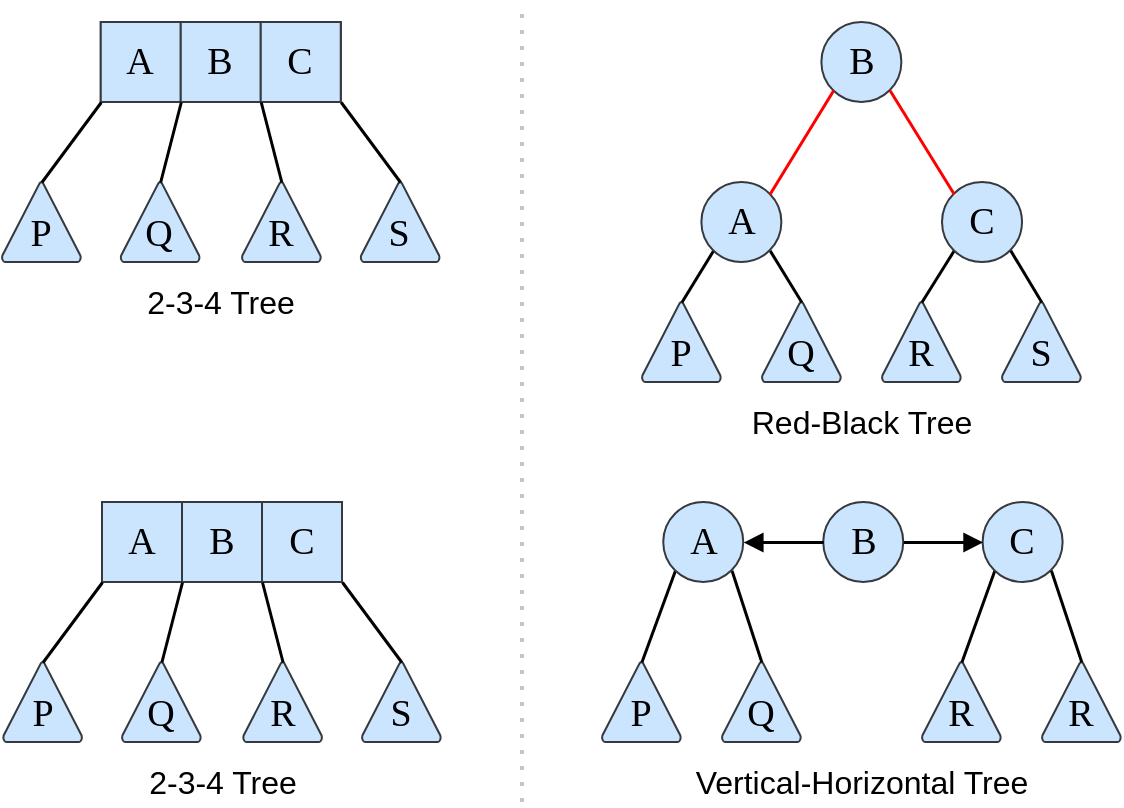 <mxfile version="20.3.0" type="device"><diagram id="QWC3X48PgSPF1olS0X7h" name="Page-1"><mxGraphModel dx="763" dy="621" grid="1" gridSize="10" guides="1" tooltips="1" connect="1" arrows="1" fold="1" page="1" pageScale="1" pageWidth="850" pageHeight="1100" math="0" shadow="0"><root><mxCell id="0"/><mxCell id="1" parent="0"/><mxCell id="0gtsU1iCsBjFw-OjZONH-87" value="" style="endArrow=none;dashed=1;html=1;dashPattern=1 3;strokeWidth=2;rounded=0;strokeColor=#C5C5C5;fontFamily=Times New Roman;fontSize=19;fillColor=#eeeeee;fontColor=#808080;" edge="1" parent="1"><mxGeometry width="50" height="50" relative="1" as="geometry"><mxPoint x="300" y="430" as="sourcePoint"/><mxPoint x="300" y="30" as="targetPoint"/></mxGeometry></mxCell><mxCell id="0gtsU1iCsBjFw-OjZONH-92" value="" style="group" vertex="1" connectable="0" parent="1"><mxGeometry x="40.62" y="280" width="219.38" height="150" as="geometry"/></mxCell><mxCell id="0gtsU1iCsBjFw-OjZONH-57" value="2-3-4 Tree" style="text;html=1;strokeColor=none;fillColor=none;align=center;verticalAlign=middle;whiteSpace=wrap;rounded=0;strokeWidth=1;fontFamily=Helvetica;fontSize=16;labelPosition=center;verticalLabelPosition=middle;" vertex="1" parent="0gtsU1iCsBjFw-OjZONH-92"><mxGeometry x="3.553e-15" y="130" width="219.38" height="20" as="geometry"/></mxCell><mxCell id="0gtsU1iCsBjFw-OjZONH-91" value="" style="group" vertex="1" connectable="0" parent="0gtsU1iCsBjFw-OjZONH-92"><mxGeometry width="218.76" height="120" as="geometry"/></mxCell><mxCell id="0gtsU1iCsBjFw-OjZONH-47" value="" style="group;fontFamily=Times New Roman;fontSize=19;verticalAlign=middle;fillColor=#cce5ff;strokeColor=#36393d;" vertex="1" connectable="0" parent="0gtsU1iCsBjFw-OjZONH-91"><mxGeometry x="49.38" width="120" height="40" as="geometry"/></mxCell><mxCell id="0gtsU1iCsBjFw-OjZONH-48" value="A" style="whiteSpace=wrap;html=1;aspect=fixed;fontFamily=Times New Roman;fontSize=19;fillColor=#cce5ff;strokeColor=#36393d;" vertex="1" parent="0gtsU1iCsBjFw-OjZONH-47"><mxGeometry width="40" height="40" as="geometry"/></mxCell><mxCell id="0gtsU1iCsBjFw-OjZONH-49" value="B" style="whiteSpace=wrap;html=1;aspect=fixed;fontFamily=Times New Roman;fontSize=19;fillColor=#cce5ff;strokeColor=#36393d;" vertex="1" parent="0gtsU1iCsBjFw-OjZONH-47"><mxGeometry x="40" width="40" height="40" as="geometry"/></mxCell><mxCell id="0gtsU1iCsBjFw-OjZONH-50" value="C" style="whiteSpace=wrap;html=1;aspect=fixed;fontFamily=Times New Roman;fontSize=19;fillColor=#cce5ff;strokeColor=#36393d;" vertex="1" parent="0gtsU1iCsBjFw-OjZONH-47"><mxGeometry x="80" width="40" height="40" as="geometry"/></mxCell><mxCell id="0gtsU1iCsBjFw-OjZONH-51" value="P" style="strokeWidth=1;html=1;shape=mxgraph.flowchart.extract_or_measurement;whiteSpace=wrap;fontFamily=Times New Roman;fontSize=19;verticalAlign=bottom;fillColor=#cce5ff;strokeColor=#36393d;" vertex="1" parent="0gtsU1iCsBjFw-OjZONH-91"><mxGeometry y="80" width="39.38" height="40" as="geometry"/></mxCell><mxCell id="0gtsU1iCsBjFw-OjZONH-52" value="Q" style="strokeWidth=1;html=1;shape=mxgraph.flowchart.extract_or_measurement;whiteSpace=wrap;fontFamily=Times New Roman;fontSize=19;verticalAlign=bottom;fillColor=#cce5ff;strokeColor=#36393d;" vertex="1" parent="0gtsU1iCsBjFw-OjZONH-91"><mxGeometry x="59.38" y="80" width="39.38" height="40" as="geometry"/></mxCell><mxCell id="0gtsU1iCsBjFw-OjZONH-53" value="R" style="strokeWidth=1;html=1;shape=mxgraph.flowchart.extract_or_measurement;whiteSpace=wrap;fontFamily=Times New Roman;fontSize=19;verticalAlign=bottom;fillColor=#cce5ff;strokeColor=#36393d;" vertex="1" parent="0gtsU1iCsBjFw-OjZONH-91"><mxGeometry x="120" y="80" width="39.38" height="40" as="geometry"/></mxCell><mxCell id="0gtsU1iCsBjFw-OjZONH-54" style="rounded=0;orthogonalLoop=1;jettySize=auto;html=1;exitX=0;exitY=1;exitDx=0;exitDy=0;entryX=0.5;entryY=0;entryDx=0;entryDy=0;entryPerimeter=0;fontFamily=Times New Roman;fontSize=19;endArrow=none;endFill=0;strokeWidth=1.5;" edge="1" parent="0gtsU1iCsBjFw-OjZONH-91" source="0gtsU1iCsBjFw-OjZONH-49" target="0gtsU1iCsBjFw-OjZONH-52"><mxGeometry relative="1" as="geometry"/></mxCell><mxCell id="0gtsU1iCsBjFw-OjZONH-55" style="rounded=0;orthogonalLoop=1;jettySize=auto;html=1;exitX=0;exitY=1;exitDx=0;exitDy=0;entryX=0.5;entryY=0;entryDx=0;entryDy=0;entryPerimeter=0;fontFamily=Times New Roman;fontSize=19;endArrow=none;endFill=0;strokeWidth=1.5;" edge="1" parent="0gtsU1iCsBjFw-OjZONH-91" source="0gtsU1iCsBjFw-OjZONH-48" target="0gtsU1iCsBjFw-OjZONH-51"><mxGeometry relative="1" as="geometry"/></mxCell><mxCell id="0gtsU1iCsBjFw-OjZONH-56" style="rounded=0;orthogonalLoop=1;jettySize=auto;html=1;exitX=1;exitY=1;exitDx=0;exitDy=0;entryX=0.5;entryY=0;entryDx=0;entryDy=0;entryPerimeter=0;fontFamily=Times New Roman;fontSize=19;endArrow=none;endFill=0;strokeWidth=1.5;" edge="1" parent="0gtsU1iCsBjFw-OjZONH-91" source="0gtsU1iCsBjFw-OjZONH-49" target="0gtsU1iCsBjFw-OjZONH-53"><mxGeometry relative="1" as="geometry"/></mxCell><mxCell id="0gtsU1iCsBjFw-OjZONH-89" value="S" style="strokeWidth=1;html=1;shape=mxgraph.flowchart.extract_or_measurement;whiteSpace=wrap;fontFamily=Times New Roman;fontSize=19;verticalAlign=bottom;fillColor=#cce5ff;strokeColor=#36393d;" vertex="1" parent="0gtsU1iCsBjFw-OjZONH-91"><mxGeometry x="179.38" y="80" width="39.38" height="40" as="geometry"/></mxCell><mxCell id="0gtsU1iCsBjFw-OjZONH-90" style="edgeStyle=none;rounded=0;orthogonalLoop=1;jettySize=auto;html=1;exitX=1;exitY=1;exitDx=0;exitDy=0;entryX=0.5;entryY=0;entryDx=0;entryDy=0;entryPerimeter=0;strokeColor=default;strokeWidth=1.5;fontFamily=Times New Roman;fontSize=19;fontColor=default;startArrow=none;startFill=0;endArrow=none;endFill=0;" edge="1" parent="0gtsU1iCsBjFw-OjZONH-91" source="0gtsU1iCsBjFw-OjZONH-50" target="0gtsU1iCsBjFw-OjZONH-89"><mxGeometry relative="1" as="geometry"/></mxCell><mxCell id="0gtsU1iCsBjFw-OjZONH-93" value="" style="group" vertex="1" connectable="0" parent="1"><mxGeometry x="40" y="40" width="219.38" height="150" as="geometry"/></mxCell><mxCell id="0gtsU1iCsBjFw-OjZONH-94" value="2-3-4 Tree" style="text;html=1;strokeColor=none;fillColor=none;align=center;verticalAlign=middle;whiteSpace=wrap;rounded=0;strokeWidth=1;fontFamily=Helvetica;fontSize=16;labelPosition=center;verticalLabelPosition=middle;" vertex="1" parent="0gtsU1iCsBjFw-OjZONH-93"><mxGeometry x="3.553e-15" y="130" width="219.38" height="20" as="geometry"/></mxCell><mxCell id="0gtsU1iCsBjFw-OjZONH-95" value="" style="group" vertex="1" connectable="0" parent="0gtsU1iCsBjFw-OjZONH-93"><mxGeometry width="218.76" height="120" as="geometry"/></mxCell><mxCell id="0gtsU1iCsBjFw-OjZONH-96" value="" style="group;fontFamily=Times New Roman;fontSize=19;verticalAlign=middle;fillColor=#cce5ff;strokeColor=#36393d;" vertex="1" connectable="0" parent="0gtsU1iCsBjFw-OjZONH-95"><mxGeometry x="49.38" width="120" height="40" as="geometry"/></mxCell><mxCell id="0gtsU1iCsBjFw-OjZONH-97" value="A" style="whiteSpace=wrap;html=1;aspect=fixed;fontFamily=Times New Roman;fontSize=19;fillColor=#cce5ff;strokeColor=#36393d;" vertex="1" parent="0gtsU1iCsBjFw-OjZONH-96"><mxGeometry width="40" height="40" as="geometry"/></mxCell><mxCell id="0gtsU1iCsBjFw-OjZONH-98" value="B" style="whiteSpace=wrap;html=1;aspect=fixed;fontFamily=Times New Roman;fontSize=19;fillColor=#cce5ff;strokeColor=#36393d;" vertex="1" parent="0gtsU1iCsBjFw-OjZONH-96"><mxGeometry x="40" width="40" height="40" as="geometry"/></mxCell><mxCell id="0gtsU1iCsBjFw-OjZONH-99" value="C" style="whiteSpace=wrap;html=1;aspect=fixed;fontFamily=Times New Roman;fontSize=19;fillColor=#cce5ff;strokeColor=#36393d;" vertex="1" parent="0gtsU1iCsBjFw-OjZONH-96"><mxGeometry x="80" width="40" height="40" as="geometry"/></mxCell><mxCell id="0gtsU1iCsBjFw-OjZONH-100" value="P" style="strokeWidth=1;html=1;shape=mxgraph.flowchart.extract_or_measurement;whiteSpace=wrap;fontFamily=Times New Roman;fontSize=19;verticalAlign=bottom;fillColor=#cce5ff;strokeColor=#36393d;" vertex="1" parent="0gtsU1iCsBjFw-OjZONH-95"><mxGeometry y="80" width="39.38" height="40" as="geometry"/></mxCell><mxCell id="0gtsU1iCsBjFw-OjZONH-101" value="Q" style="strokeWidth=1;html=1;shape=mxgraph.flowchart.extract_or_measurement;whiteSpace=wrap;fontFamily=Times New Roman;fontSize=19;verticalAlign=bottom;fillColor=#cce5ff;strokeColor=#36393d;" vertex="1" parent="0gtsU1iCsBjFw-OjZONH-95"><mxGeometry x="59.38" y="80" width="39.38" height="40" as="geometry"/></mxCell><mxCell id="0gtsU1iCsBjFw-OjZONH-102" value="R" style="strokeWidth=1;html=1;shape=mxgraph.flowchart.extract_or_measurement;whiteSpace=wrap;fontFamily=Times New Roman;fontSize=19;verticalAlign=bottom;fillColor=#cce5ff;strokeColor=#36393d;" vertex="1" parent="0gtsU1iCsBjFw-OjZONH-95"><mxGeometry x="120" y="80" width="39.38" height="40" as="geometry"/></mxCell><mxCell id="0gtsU1iCsBjFw-OjZONH-103" style="rounded=0;orthogonalLoop=1;jettySize=auto;html=1;exitX=0;exitY=1;exitDx=0;exitDy=0;entryX=0.5;entryY=0;entryDx=0;entryDy=0;entryPerimeter=0;fontFamily=Times New Roman;fontSize=19;endArrow=none;endFill=0;strokeWidth=1.5;" edge="1" parent="0gtsU1iCsBjFw-OjZONH-95" source="0gtsU1iCsBjFw-OjZONH-98" target="0gtsU1iCsBjFw-OjZONH-101"><mxGeometry relative="1" as="geometry"/></mxCell><mxCell id="0gtsU1iCsBjFw-OjZONH-104" style="rounded=0;orthogonalLoop=1;jettySize=auto;html=1;exitX=0;exitY=1;exitDx=0;exitDy=0;entryX=0.5;entryY=0;entryDx=0;entryDy=0;entryPerimeter=0;fontFamily=Times New Roman;fontSize=19;endArrow=none;endFill=0;strokeWidth=1.5;" edge="1" parent="0gtsU1iCsBjFw-OjZONH-95" source="0gtsU1iCsBjFw-OjZONH-97" target="0gtsU1iCsBjFw-OjZONH-100"><mxGeometry relative="1" as="geometry"/></mxCell><mxCell id="0gtsU1iCsBjFw-OjZONH-105" style="rounded=0;orthogonalLoop=1;jettySize=auto;html=1;exitX=1;exitY=1;exitDx=0;exitDy=0;entryX=0.5;entryY=0;entryDx=0;entryDy=0;entryPerimeter=0;fontFamily=Times New Roman;fontSize=19;endArrow=none;endFill=0;strokeWidth=1.5;" edge="1" parent="0gtsU1iCsBjFw-OjZONH-95" source="0gtsU1iCsBjFw-OjZONH-98" target="0gtsU1iCsBjFw-OjZONH-102"><mxGeometry relative="1" as="geometry"/></mxCell><mxCell id="0gtsU1iCsBjFw-OjZONH-106" value="S" style="strokeWidth=1;html=1;shape=mxgraph.flowchart.extract_or_measurement;whiteSpace=wrap;fontFamily=Times New Roman;fontSize=19;verticalAlign=bottom;fillColor=#cce5ff;strokeColor=#36393d;" vertex="1" parent="0gtsU1iCsBjFw-OjZONH-95"><mxGeometry x="179.38" y="80" width="39.38" height="40" as="geometry"/></mxCell><mxCell id="0gtsU1iCsBjFw-OjZONH-107" style="edgeStyle=none;rounded=0;orthogonalLoop=1;jettySize=auto;html=1;exitX=1;exitY=1;exitDx=0;exitDy=0;entryX=0.5;entryY=0;entryDx=0;entryDy=0;entryPerimeter=0;strokeColor=default;strokeWidth=1.5;fontFamily=Times New Roman;fontSize=19;fontColor=default;startArrow=none;startFill=0;endArrow=none;endFill=0;" edge="1" parent="0gtsU1iCsBjFw-OjZONH-95" source="0gtsU1iCsBjFw-OjZONH-99" target="0gtsU1iCsBjFw-OjZONH-106"><mxGeometry relative="1" as="geometry"/></mxCell><mxCell id="0gtsU1iCsBjFw-OjZONH-113" value="" style="group" vertex="1" connectable="0" parent="1"><mxGeometry x="360" y="40" width="220" height="210" as="geometry"/></mxCell><mxCell id="0gtsU1iCsBjFw-OjZONH-42" value="Red-Black Tree" style="text;html=1;strokeColor=none;fillColor=none;align=center;verticalAlign=middle;whiteSpace=wrap;rounded=0;strokeWidth=1;fontFamily=Helvetica;fontSize=16;labelPosition=center;verticalLabelPosition=middle;" vertex="1" parent="0gtsU1iCsBjFw-OjZONH-113"><mxGeometry y="190" width="220" height="20" as="geometry"/></mxCell><mxCell id="0gtsU1iCsBjFw-OjZONH-29" value="P" style="strokeWidth=1;html=1;shape=mxgraph.flowchart.extract_or_measurement;whiteSpace=wrap;fontFamily=Times New Roman;fontSize=19;verticalAlign=bottom;fillColor=#cce5ff;strokeColor=#36393d;" vertex="1" parent="0gtsU1iCsBjFw-OjZONH-113"><mxGeometry y="140" width="39.38" height="40" as="geometry"/></mxCell><mxCell id="0gtsU1iCsBjFw-OjZONH-30" value="Q" style="strokeWidth=1;html=1;shape=mxgraph.flowchart.extract_or_measurement;whiteSpace=wrap;fontFamily=Times New Roman;fontSize=19;verticalAlign=bottom;fillColor=#cce5ff;strokeColor=#36393d;" vertex="1" parent="0gtsU1iCsBjFw-OjZONH-113"><mxGeometry x="60.0" y="140" width="39.38" height="40" as="geometry"/></mxCell><mxCell id="0gtsU1iCsBjFw-OjZONH-31" value="R" style="strokeWidth=1;html=1;shape=mxgraph.flowchart.extract_or_measurement;whiteSpace=wrap;fontFamily=Times New Roman;fontSize=19;verticalAlign=bottom;fillColor=#cce5ff;strokeColor=#36393d;" vertex="1" parent="0gtsU1iCsBjFw-OjZONH-113"><mxGeometry x="120" y="140" width="39.38" height="40" as="geometry"/></mxCell><mxCell id="0gtsU1iCsBjFw-OjZONH-32" style="edgeStyle=none;rounded=0;orthogonalLoop=1;jettySize=auto;html=1;exitX=0;exitY=1;exitDx=0;exitDy=0;entryX=0.5;entryY=0;entryDx=0;entryDy=0;entryPerimeter=0;fontFamily=Helvetica;fontSize=16;endArrow=none;endFill=0;strokeWidth=1.5;" edge="1" parent="0gtsU1iCsBjFw-OjZONH-113" source="0gtsU1iCsBjFw-OjZONH-33" target="0gtsU1iCsBjFw-OjZONH-29"><mxGeometry relative="1" as="geometry"/></mxCell><mxCell id="0gtsU1iCsBjFw-OjZONH-38" style="edgeStyle=none;rounded=0;orthogonalLoop=1;jettySize=auto;html=1;exitX=1;exitY=1;exitDx=0;exitDy=0;entryX=0.5;entryY=0;entryDx=0;entryDy=0;entryPerimeter=0;strokeColor=default;strokeWidth=1.5;fontFamily=Helvetica;fontSize=16;endArrow=none;endFill=0;" edge="1" parent="0gtsU1iCsBjFw-OjZONH-113" source="0gtsU1iCsBjFw-OjZONH-33" target="0gtsU1iCsBjFw-OjZONH-30"><mxGeometry relative="1" as="geometry"/></mxCell><mxCell id="0gtsU1iCsBjFw-OjZONH-33" value="A" style="ellipse;whiteSpace=wrap;html=1;aspect=fixed;strokeWidth=1;fontFamily=Times New Roman;fontSize=19;fillColor=#cce5ff;strokeColor=#36393d;" vertex="1" parent="0gtsU1iCsBjFw-OjZONH-113"><mxGeometry x="29.69" y="80" width="40" height="40" as="geometry"/></mxCell><mxCell id="0gtsU1iCsBjFw-OjZONH-36" value="B" style="ellipse;whiteSpace=wrap;html=1;aspect=fixed;strokeWidth=1;fontFamily=Times New Roman;fontSize=19;fillColor=#cce5ff;strokeColor=#36393d;" vertex="1" parent="0gtsU1iCsBjFw-OjZONH-113"><mxGeometry x="89.69" width="40" height="40" as="geometry"/></mxCell><mxCell id="0gtsU1iCsBjFw-OjZONH-37" style="edgeStyle=none;rounded=0;orthogonalLoop=1;jettySize=auto;html=1;exitX=1;exitY=0;exitDx=0;exitDy=0;entryX=0;entryY=1;entryDx=0;entryDy=0;fontFamily=Helvetica;fontSize=16;endArrow=none;endFill=0;strokeColor=#FF0000;strokeWidth=1.5;" edge="1" parent="0gtsU1iCsBjFw-OjZONH-113" source="0gtsU1iCsBjFw-OjZONH-33" target="0gtsU1iCsBjFw-OjZONH-36"><mxGeometry relative="1" as="geometry"/></mxCell><mxCell id="0gtsU1iCsBjFw-OjZONH-110" style="edgeStyle=none;rounded=0;orthogonalLoop=1;jettySize=auto;html=1;exitX=0;exitY=1;exitDx=0;exitDy=0;entryX=0.5;entryY=0;entryDx=0;entryDy=0;entryPerimeter=0;strokeColor=default;strokeWidth=1.5;fontFamily=Helvetica;fontSize=16;fontColor=default;startArrow=none;startFill=0;endArrow=none;endFill=0;" edge="1" parent="0gtsU1iCsBjFw-OjZONH-113" source="0gtsU1iCsBjFw-OjZONH-108" target="0gtsU1iCsBjFw-OjZONH-31"><mxGeometry relative="1" as="geometry"/></mxCell><mxCell id="0gtsU1iCsBjFw-OjZONH-108" value="C" style="ellipse;whiteSpace=wrap;html=1;aspect=fixed;strokeWidth=1;fontFamily=Times New Roman;fontSize=19;fillColor=#cce5ff;strokeColor=#36393d;" vertex="1" parent="0gtsU1iCsBjFw-OjZONH-113"><mxGeometry x="150" y="80" width="40" height="40" as="geometry"/></mxCell><mxCell id="0gtsU1iCsBjFw-OjZONH-112" style="edgeStyle=none;shape=connector;rounded=0;orthogonalLoop=1;jettySize=auto;html=1;exitX=1;exitY=1;exitDx=0;exitDy=0;entryX=0;entryY=0;entryDx=0;entryDy=0;labelBackgroundColor=default;strokeColor=#FF0000;strokeWidth=1.5;fontFamily=Helvetica;fontSize=16;fontColor=default;endArrow=none;endFill=0;" edge="1" parent="0gtsU1iCsBjFw-OjZONH-113" source="0gtsU1iCsBjFw-OjZONH-36" target="0gtsU1iCsBjFw-OjZONH-108"><mxGeometry relative="1" as="geometry"/></mxCell><mxCell id="0gtsU1iCsBjFw-OjZONH-109" value="S" style="strokeWidth=1;html=1;shape=mxgraph.flowchart.extract_or_measurement;whiteSpace=wrap;fontFamily=Times New Roman;fontSize=19;verticalAlign=bottom;fillColor=#cce5ff;strokeColor=#36393d;" vertex="1" parent="0gtsU1iCsBjFw-OjZONH-113"><mxGeometry x="180" y="140" width="39.38" height="40" as="geometry"/></mxCell><mxCell id="0gtsU1iCsBjFw-OjZONH-111" style="edgeStyle=none;shape=connector;rounded=0;orthogonalLoop=1;jettySize=auto;html=1;exitX=1;exitY=1;exitDx=0;exitDy=0;entryX=0.5;entryY=0;entryDx=0;entryDy=0;entryPerimeter=0;labelBackgroundColor=default;strokeColor=default;strokeWidth=1.5;fontFamily=Helvetica;fontSize=16;fontColor=default;endArrow=none;endFill=0;" edge="1" parent="0gtsU1iCsBjFw-OjZONH-113" source="0gtsU1iCsBjFw-OjZONH-108" target="0gtsU1iCsBjFw-OjZONH-109"><mxGeometry relative="1" as="geometry"/></mxCell><mxCell id="0gtsU1iCsBjFw-OjZONH-119" value="" style="group" vertex="1" connectable="0" parent="1"><mxGeometry x="340" y="280" width="260" height="150" as="geometry"/></mxCell><mxCell id="0gtsU1iCsBjFw-OjZONH-69" value="Vertical-Horizontal Tree" style="text;html=1;strokeColor=none;fillColor=none;align=center;verticalAlign=middle;whiteSpace=wrap;rounded=0;strokeWidth=1;fontFamily=Helvetica;fontSize=16;labelPosition=center;verticalLabelPosition=middle;" vertex="1" parent="0gtsU1iCsBjFw-OjZONH-119"><mxGeometry y="130" width="260" height="20" as="geometry"/></mxCell><mxCell id="0gtsU1iCsBjFw-OjZONH-118" value="" style="group" vertex="1" connectable="0" parent="0gtsU1iCsBjFw-OjZONH-119"><mxGeometry width="259.38" height="120" as="geometry"/></mxCell><mxCell id="0gtsU1iCsBjFw-OjZONH-71" value="P" style="strokeWidth=1;html=1;shape=mxgraph.flowchart.extract_or_measurement;whiteSpace=wrap;fontFamily=Times New Roman;fontSize=19;verticalAlign=bottom;fillColor=#cce5ff;strokeColor=#36393d;" vertex="1" parent="0gtsU1iCsBjFw-OjZONH-118"><mxGeometry y="80" width="39.38" height="40" as="geometry"/></mxCell><mxCell id="0gtsU1iCsBjFw-OjZONH-72" value="Q" style="strokeWidth=1;html=1;shape=mxgraph.flowchart.extract_or_measurement;whiteSpace=wrap;fontFamily=Times New Roman;fontSize=19;verticalAlign=bottom;fillColor=#cce5ff;strokeColor=#36393d;" vertex="1" parent="0gtsU1iCsBjFw-OjZONH-118"><mxGeometry x="60" y="80" width="39.38" height="40" as="geometry"/></mxCell><mxCell id="0gtsU1iCsBjFw-OjZONH-73" value="R" style="strokeWidth=1;html=1;shape=mxgraph.flowchart.extract_or_measurement;whiteSpace=wrap;fontFamily=Times New Roman;fontSize=19;verticalAlign=bottom;fillColor=#cce5ff;strokeColor=#36393d;" vertex="1" parent="0gtsU1iCsBjFw-OjZONH-118"><mxGeometry x="160" y="80" width="39.38" height="40" as="geometry"/></mxCell><mxCell id="0gtsU1iCsBjFw-OjZONH-74" style="edgeStyle=none;rounded=0;orthogonalLoop=1;jettySize=auto;html=1;exitX=0;exitY=1;exitDx=0;exitDy=0;entryX=0.5;entryY=0;entryDx=0;entryDy=0;entryPerimeter=0;fontFamily=Helvetica;fontSize=16;endArrow=none;endFill=0;strokeWidth=1.5;" edge="1" parent="0gtsU1iCsBjFw-OjZONH-118" source="0gtsU1iCsBjFw-OjZONH-76" target="0gtsU1iCsBjFw-OjZONH-71"><mxGeometry relative="1" as="geometry"/></mxCell><mxCell id="0gtsU1iCsBjFw-OjZONH-75" style="edgeStyle=none;rounded=0;orthogonalLoop=1;jettySize=auto;html=1;exitX=1;exitY=1;exitDx=0;exitDy=0;entryX=0.5;entryY=0;entryDx=0;entryDy=0;entryPerimeter=0;strokeColor=default;strokeWidth=1.5;fontFamily=Helvetica;fontSize=16;endArrow=none;endFill=0;" edge="1" parent="0gtsU1iCsBjFw-OjZONH-118" source="0gtsU1iCsBjFw-OjZONH-76" target="0gtsU1iCsBjFw-OjZONH-72"><mxGeometry relative="1" as="geometry"/></mxCell><mxCell id="0gtsU1iCsBjFw-OjZONH-76" value="A" style="ellipse;whiteSpace=wrap;html=1;aspect=fixed;strokeWidth=1;fontFamily=Times New Roman;fontSize=19;fillColor=#cce5ff;strokeColor=#36393d;" vertex="1" parent="0gtsU1iCsBjFw-OjZONH-118"><mxGeometry x="30.62" width="40" height="40" as="geometry"/></mxCell><mxCell id="0gtsU1iCsBjFw-OjZONH-77" style="edgeStyle=none;rounded=0;orthogonalLoop=1;jettySize=auto;html=1;exitX=0;exitY=1;exitDx=0;exitDy=0;entryX=0.5;entryY=0;entryDx=0;entryDy=0;entryPerimeter=0;fontFamily=Helvetica;fontSize=16;endArrow=none;endFill=0;strokeWidth=1.5;" edge="1" parent="0gtsU1iCsBjFw-OjZONH-118" source="0gtsU1iCsBjFw-OjZONH-114" target="0gtsU1iCsBjFw-OjZONH-73"><mxGeometry relative="1" as="geometry"/></mxCell><mxCell id="0gtsU1iCsBjFw-OjZONH-78" value="B" style="ellipse;whiteSpace=wrap;html=1;aspect=fixed;strokeWidth=1;fontFamily=Times New Roman;fontSize=19;fillColor=#cce5ff;strokeColor=#36393d;" vertex="1" parent="0gtsU1iCsBjFw-OjZONH-118"><mxGeometry x="110.62" width="40" height="40" as="geometry"/></mxCell><mxCell id="0gtsU1iCsBjFw-OjZONH-79" style="edgeStyle=none;rounded=0;orthogonalLoop=1;jettySize=auto;html=1;exitX=1;exitY=0.5;exitDx=0;exitDy=0;entryX=0;entryY=0.5;entryDx=0;entryDy=0;fontFamily=Helvetica;fontSize=16;endArrow=none;endFill=0;strokeColor=#000000;strokeWidth=1.5;startArrow=block;startFill=1;" edge="1" parent="0gtsU1iCsBjFw-OjZONH-118" source="0gtsU1iCsBjFw-OjZONH-76" target="0gtsU1iCsBjFw-OjZONH-78"><mxGeometry relative="1" as="geometry"/></mxCell><mxCell id="0gtsU1iCsBjFw-OjZONH-114" value="C" style="ellipse;whiteSpace=wrap;html=1;aspect=fixed;strokeWidth=1;fontFamily=Times New Roman;fontSize=19;fillColor=#cce5ff;strokeColor=#36393d;" vertex="1" parent="0gtsU1iCsBjFw-OjZONH-118"><mxGeometry x="190.31" width="40" height="40" as="geometry"/></mxCell><mxCell id="0gtsU1iCsBjFw-OjZONH-115" style="edgeStyle=none;shape=connector;rounded=0;orthogonalLoop=1;jettySize=auto;html=1;exitX=1;exitY=0.5;exitDx=0;exitDy=0;entryX=0;entryY=0.5;entryDx=0;entryDy=0;labelBackgroundColor=default;strokeColor=#000000;strokeWidth=1.5;fontFamily=Helvetica;fontSize=16;fontColor=default;endArrow=block;endFill=1;" edge="1" parent="0gtsU1iCsBjFw-OjZONH-118" source="0gtsU1iCsBjFw-OjZONH-78" target="0gtsU1iCsBjFw-OjZONH-114"><mxGeometry relative="1" as="geometry"/></mxCell><mxCell id="0gtsU1iCsBjFw-OjZONH-116" value="R" style="strokeWidth=1;html=1;shape=mxgraph.flowchart.extract_or_measurement;whiteSpace=wrap;fontFamily=Times New Roman;fontSize=19;verticalAlign=bottom;fillColor=#cce5ff;strokeColor=#36393d;" vertex="1" parent="0gtsU1iCsBjFw-OjZONH-118"><mxGeometry x="220" y="80" width="39.38" height="40" as="geometry"/></mxCell><mxCell id="0gtsU1iCsBjFw-OjZONH-117" style="edgeStyle=none;shape=connector;rounded=0;orthogonalLoop=1;jettySize=auto;html=1;exitX=1;exitY=1;exitDx=0;exitDy=0;entryX=0.5;entryY=0;entryDx=0;entryDy=0;entryPerimeter=0;labelBackgroundColor=default;strokeColor=default;strokeWidth=1.5;fontFamily=Helvetica;fontSize=16;fontColor=default;endArrow=none;endFill=0;" edge="1" parent="0gtsU1iCsBjFw-OjZONH-118" source="0gtsU1iCsBjFw-OjZONH-114" target="0gtsU1iCsBjFw-OjZONH-116"><mxGeometry relative="1" as="geometry"/></mxCell></root></mxGraphModel></diagram></mxfile>